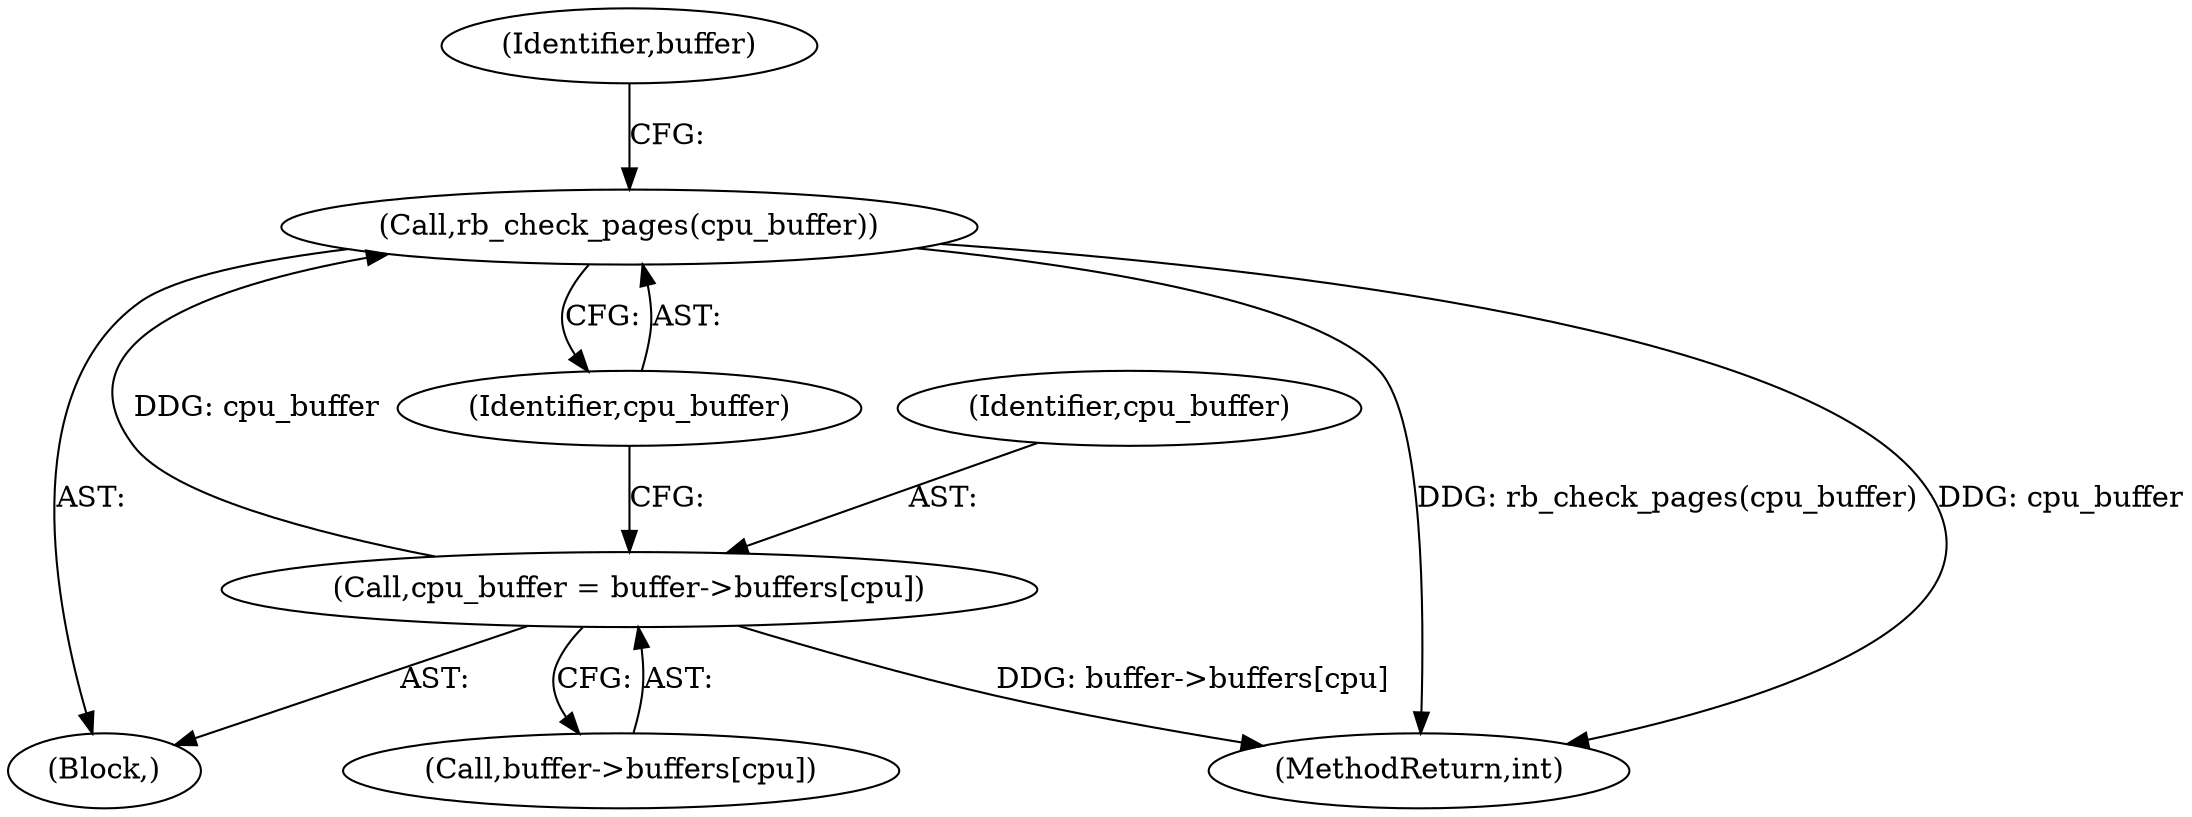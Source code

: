 digraph "0_linux_59643d1535eb220668692a5359de22545af579f6@pointer" {
"1000398" [label="(Call,rb_check_pages(cpu_buffer))"];
"1000391" [label="(Call,cpu_buffer = buffer->buffers[cpu])"];
"1000399" [label="(Identifier,cpu_buffer)"];
"1000403" [label="(Identifier,buffer)"];
"1000398" [label="(Call,rb_check_pages(cpu_buffer))"];
"1000390" [label="(Block,)"];
"1000393" [label="(Call,buffer->buffers[cpu])"];
"1000392" [label="(Identifier,cpu_buffer)"];
"1000391" [label="(Call,cpu_buffer = buffer->buffers[cpu])"];
"1000450" [label="(MethodReturn,int)"];
"1000398" -> "1000390"  [label="AST: "];
"1000398" -> "1000399"  [label="CFG: "];
"1000399" -> "1000398"  [label="AST: "];
"1000403" -> "1000398"  [label="CFG: "];
"1000398" -> "1000450"  [label="DDG: rb_check_pages(cpu_buffer)"];
"1000398" -> "1000450"  [label="DDG: cpu_buffer"];
"1000391" -> "1000398"  [label="DDG: cpu_buffer"];
"1000391" -> "1000390"  [label="AST: "];
"1000391" -> "1000393"  [label="CFG: "];
"1000392" -> "1000391"  [label="AST: "];
"1000393" -> "1000391"  [label="AST: "];
"1000399" -> "1000391"  [label="CFG: "];
"1000391" -> "1000450"  [label="DDG: buffer->buffers[cpu]"];
}
